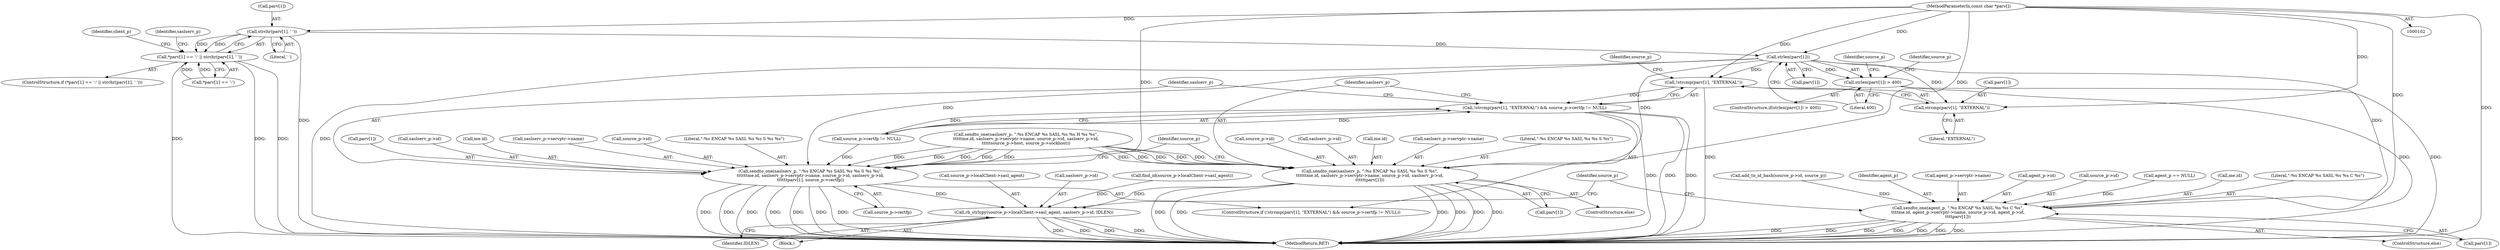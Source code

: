 digraph "0_charybdis_818a3fda944b26d4814132cee14cfda4ea4aa824@pointer" {
"1000106" [label="(MethodParameterIn,const char *parv[])"];
"1000146" [label="(Call,strchr(parv[1], ' '))"];
"1000139" [label="(Call,*parv[1] == ':' || strchr(parv[1], ' '))"];
"1000216" [label="(Call,strlen(parv[1]))"];
"1000215" [label="(Call,strlen(parv[1]) > 400)"];
"1000302" [label="(Call,!strcmp(parv[1], \"EXTERNAL\"))"];
"1000301" [label="(Call,!strcmp(parv[1], \"EXTERNAL\") && source_p->certfp != NULL)"];
"1000303" [label="(Call,strcmp(parv[1], \"EXTERNAL\"))"];
"1000313" [label="(Call,sendto_one(saslserv_p, \":%s ENCAP %s SASL %s %s S %s %s\",\n\t\t\t\t\t\tme.id, saslserv_p->servptr->name, source_p->id, saslserv_p->id,\n\t\t\t\t\t\tparv[1], source_p->certfp))"];
"1000357" [label="(Call,rb_strlcpy(source_p->localClient->sasl_agent, saslserv_p->id, IDLEN))"];
"1000337" [label="(Call,sendto_one(saslserv_p, \":%s ENCAP %s SASL %s %s S %s\",\n\t\t\t\t\t\tme.id, saslserv_p->servptr->name, source_p->id, saslserv_p->id,\n\t\t\t\t\t\tparv[1]))"];
"1000368" [label="(Call,sendto_one(agent_p, \":%s ENCAP %s SASL %s %s C %s\",\n\t\t\t\tme.id, agent_p->servptr->name, source_p->id, agent_p->id,\n\t\t\t\tparv[1]))"];
"1000147" [label="(Call,parv[1])"];
"1000391" [label="(Identifier,source_p)"];
"1000339" [label="(Literal,\":%s ENCAP %s SASL %s %s S %s\")"];
"1000368" [label="(Call,sendto_one(agent_p, \":%s ENCAP %s SASL %s %s C %s\",\n\t\t\t\tme.id, agent_p->servptr->name, source_p->id, agent_p->id,\n\t\t\t\tparv[1]))"];
"1000327" [label="(Call,saslserv_p->id)"];
"1000348" [label="(Call,source_p->id)"];
"1000351" [label="(Call,saslserv_p->id)"];
"1000313" [label="(Call,sendto_one(saslserv_p, \":%s ENCAP %s SASL %s %s S %s %s\",\n\t\t\t\t\t\tme.id, saslserv_p->servptr->name, source_p->id, saslserv_p->id,\n\t\t\t\t\t\tparv[1], source_p->certfp))"];
"1000396" [label="(MethodReturn,RET)"];
"1000216" [label="(Call,strlen(parv[1]))"];
"1000223" [label="(Identifier,source_p)"];
"1000300" [label="(ControlStructure,if (!strcmp(parv[1], \"EXTERNAL\") && source_p->certfp != NULL))"];
"1000358" [label="(Call,source_p->localClient->sasl_agent)"];
"1000252" [label="(Call,add_to_id_hash(source_p->id, source_p))"];
"1000369" [label="(Identifier,agent_p)"];
"1000316" [label="(Call,me.id)"];
"1000354" [label="(Call,parv[1])"];
"1000319" [label="(Call,saslserv_p->servptr->name)"];
"1000314" [label="(Identifier,saslserv_p)"];
"1000374" [label="(Call,agent_p->servptr->name)"];
"1000324" [label="(Call,source_p->id)"];
"1000138" [label="(ControlStructure,if (*parv[1] == ':' || strchr(parv[1], ' ')))"];
"1000382" [label="(Call,agent_p->id)"];
"1000277" [label="(Call,sendto_one(saslserv_p, \":%s ENCAP %s SASL %s %s H %s %s\",\n\t\t\t\t\tme.id, saslserv_p->servptr->name, source_p->id, saslserv_p->id,\n\t\t\t\t\tsource_p->host, source_p->sockhost))"];
"1000379" [label="(Call,source_p->id)"];
"1000244" [label="(Identifier,source_p)"];
"1000367" [label="(ControlStructure,else)"];
"1000215" [label="(Call,strlen(parv[1]) > 400)"];
"1000340" [label="(Call,me.id)"];
"1000301" [label="(Call,!strcmp(parv[1], \"EXTERNAL\") && source_p->certfp != NULL)"];
"1000360" [label="(Identifier,source_p)"];
"1000153" [label="(Identifier,client_p)"];
"1000160" [label="(Identifier,saslserv_p)"];
"1000315" [label="(Literal,\":%s ENCAP %s SASL %s %s S %s %s\")"];
"1000338" [label="(Identifier,saslserv_p)"];
"1000106" [label="(MethodParameterIn,const char *parv[])"];
"1000150" [label="(Literal,' ')"];
"1000366" [label="(Identifier,IDLEN)"];
"1000363" [label="(Call,saslserv_p->id)"];
"1000139" [label="(Call,*parv[1] == ':' || strchr(parv[1], ' '))"];
"1000146" [label="(Call,strchr(parv[1], ' '))"];
"1000337" [label="(Call,sendto_one(saslserv_p, \":%s ENCAP %s SASL %s %s S %s\",\n\t\t\t\t\t\tme.id, saslserv_p->servptr->name, source_p->id, saslserv_p->id,\n\t\t\t\t\t\tparv[1]))"];
"1000357" [label="(Call,rb_strlcpy(source_p->localClient->sasl_agent, saslserv_p->id, IDLEN))"];
"1000336" [label="(ControlStructure,else)"];
"1000273" [label="(Call,agent_p == NULL)"];
"1000308" [label="(Call,source_p->certfp != NULL)"];
"1000310" [label="(Identifier,source_p)"];
"1000307" [label="(Literal,\"EXTERNAL\")"];
"1000220" [label="(Literal,400)"];
"1000217" [label="(Call,parv[1])"];
"1000304" [label="(Call,parv[1])"];
"1000333" [label="(Call,source_p->certfp)"];
"1000303" [label="(Call,strcmp(parv[1], \"EXTERNAL\"))"];
"1000140" [label="(Call,*parv[1] == ':')"];
"1000371" [label="(Call,me.id)"];
"1000276" [label="(Block,)"];
"1000266" [label="(Call,find_id(source_p->localClient->sasl_agent))"];
"1000214" [label="(ControlStructure,if(strlen(parv[1]) > 400))"];
"1000302" [label="(Call,!strcmp(parv[1], \"EXTERNAL\"))"];
"1000330" [label="(Call,parv[1])"];
"1000370" [label="(Literal,\":%s ENCAP %s SASL %s %s C %s\")"];
"1000385" [label="(Call,parv[1])"];
"1000343" [label="(Call,saslserv_p->servptr->name)"];
"1000106" -> "1000102"  [label="AST: "];
"1000106" -> "1000396"  [label="DDG: "];
"1000106" -> "1000146"  [label="DDG: "];
"1000106" -> "1000216"  [label="DDG: "];
"1000106" -> "1000302"  [label="DDG: "];
"1000106" -> "1000303"  [label="DDG: "];
"1000106" -> "1000313"  [label="DDG: "];
"1000106" -> "1000337"  [label="DDG: "];
"1000106" -> "1000368"  [label="DDG: "];
"1000146" -> "1000139"  [label="AST: "];
"1000146" -> "1000150"  [label="CFG: "];
"1000147" -> "1000146"  [label="AST: "];
"1000150" -> "1000146"  [label="AST: "];
"1000139" -> "1000146"  [label="CFG: "];
"1000146" -> "1000396"  [label="DDG: "];
"1000146" -> "1000139"  [label="DDG: "];
"1000146" -> "1000139"  [label="DDG: "];
"1000146" -> "1000216"  [label="DDG: "];
"1000139" -> "1000138"  [label="AST: "];
"1000139" -> "1000140"  [label="CFG: "];
"1000140" -> "1000139"  [label="AST: "];
"1000153" -> "1000139"  [label="CFG: "];
"1000160" -> "1000139"  [label="CFG: "];
"1000139" -> "1000396"  [label="DDG: "];
"1000139" -> "1000396"  [label="DDG: "];
"1000139" -> "1000396"  [label="DDG: "];
"1000140" -> "1000139"  [label="DDG: "];
"1000140" -> "1000139"  [label="DDG: "];
"1000216" -> "1000215"  [label="AST: "];
"1000216" -> "1000217"  [label="CFG: "];
"1000217" -> "1000216"  [label="AST: "];
"1000220" -> "1000216"  [label="CFG: "];
"1000216" -> "1000396"  [label="DDG: "];
"1000216" -> "1000215"  [label="DDG: "];
"1000216" -> "1000302"  [label="DDG: "];
"1000216" -> "1000303"  [label="DDG: "];
"1000216" -> "1000313"  [label="DDG: "];
"1000216" -> "1000337"  [label="DDG: "];
"1000216" -> "1000368"  [label="DDG: "];
"1000215" -> "1000214"  [label="AST: "];
"1000215" -> "1000220"  [label="CFG: "];
"1000220" -> "1000215"  [label="AST: "];
"1000223" -> "1000215"  [label="CFG: "];
"1000244" -> "1000215"  [label="CFG: "];
"1000215" -> "1000396"  [label="DDG: "];
"1000215" -> "1000396"  [label="DDG: "];
"1000302" -> "1000301"  [label="AST: "];
"1000302" -> "1000303"  [label="CFG: "];
"1000303" -> "1000302"  [label="AST: "];
"1000310" -> "1000302"  [label="CFG: "];
"1000301" -> "1000302"  [label="CFG: "];
"1000302" -> "1000396"  [label="DDG: "];
"1000302" -> "1000301"  [label="DDG: "];
"1000301" -> "1000300"  [label="AST: "];
"1000301" -> "1000308"  [label="CFG: "];
"1000308" -> "1000301"  [label="AST: "];
"1000314" -> "1000301"  [label="CFG: "];
"1000338" -> "1000301"  [label="CFG: "];
"1000301" -> "1000396"  [label="DDG: "];
"1000301" -> "1000396"  [label="DDG: "];
"1000301" -> "1000396"  [label="DDG: "];
"1000308" -> "1000301"  [label="DDG: "];
"1000308" -> "1000301"  [label="DDG: "];
"1000303" -> "1000307"  [label="CFG: "];
"1000304" -> "1000303"  [label="AST: "];
"1000307" -> "1000303"  [label="AST: "];
"1000313" -> "1000300"  [label="AST: "];
"1000313" -> "1000333"  [label="CFG: "];
"1000314" -> "1000313"  [label="AST: "];
"1000315" -> "1000313"  [label="AST: "];
"1000316" -> "1000313"  [label="AST: "];
"1000319" -> "1000313"  [label="AST: "];
"1000324" -> "1000313"  [label="AST: "];
"1000327" -> "1000313"  [label="AST: "];
"1000330" -> "1000313"  [label="AST: "];
"1000333" -> "1000313"  [label="AST: "];
"1000360" -> "1000313"  [label="CFG: "];
"1000313" -> "1000396"  [label="DDG: "];
"1000313" -> "1000396"  [label="DDG: "];
"1000313" -> "1000396"  [label="DDG: "];
"1000313" -> "1000396"  [label="DDG: "];
"1000313" -> "1000396"  [label="DDG: "];
"1000313" -> "1000396"  [label="DDG: "];
"1000313" -> "1000396"  [label="DDG: "];
"1000277" -> "1000313"  [label="DDG: "];
"1000277" -> "1000313"  [label="DDG: "];
"1000277" -> "1000313"  [label="DDG: "];
"1000277" -> "1000313"  [label="DDG: "];
"1000277" -> "1000313"  [label="DDG: "];
"1000308" -> "1000313"  [label="DDG: "];
"1000313" -> "1000357"  [label="DDG: "];
"1000357" -> "1000276"  [label="AST: "];
"1000357" -> "1000366"  [label="CFG: "];
"1000358" -> "1000357"  [label="AST: "];
"1000363" -> "1000357"  [label="AST: "];
"1000366" -> "1000357"  [label="AST: "];
"1000391" -> "1000357"  [label="CFG: "];
"1000357" -> "1000396"  [label="DDG: "];
"1000357" -> "1000396"  [label="DDG: "];
"1000357" -> "1000396"  [label="DDG: "];
"1000357" -> "1000396"  [label="DDG: "];
"1000266" -> "1000357"  [label="DDG: "];
"1000337" -> "1000357"  [label="DDG: "];
"1000337" -> "1000336"  [label="AST: "];
"1000337" -> "1000354"  [label="CFG: "];
"1000338" -> "1000337"  [label="AST: "];
"1000339" -> "1000337"  [label="AST: "];
"1000340" -> "1000337"  [label="AST: "];
"1000343" -> "1000337"  [label="AST: "];
"1000348" -> "1000337"  [label="AST: "];
"1000351" -> "1000337"  [label="AST: "];
"1000354" -> "1000337"  [label="AST: "];
"1000360" -> "1000337"  [label="CFG: "];
"1000337" -> "1000396"  [label="DDG: "];
"1000337" -> "1000396"  [label="DDG: "];
"1000337" -> "1000396"  [label="DDG: "];
"1000337" -> "1000396"  [label="DDG: "];
"1000337" -> "1000396"  [label="DDG: "];
"1000337" -> "1000396"  [label="DDG: "];
"1000277" -> "1000337"  [label="DDG: "];
"1000277" -> "1000337"  [label="DDG: "];
"1000277" -> "1000337"  [label="DDG: "];
"1000277" -> "1000337"  [label="DDG: "];
"1000277" -> "1000337"  [label="DDG: "];
"1000368" -> "1000367"  [label="AST: "];
"1000368" -> "1000385"  [label="CFG: "];
"1000369" -> "1000368"  [label="AST: "];
"1000370" -> "1000368"  [label="AST: "];
"1000371" -> "1000368"  [label="AST: "];
"1000374" -> "1000368"  [label="AST: "];
"1000379" -> "1000368"  [label="AST: "];
"1000382" -> "1000368"  [label="AST: "];
"1000385" -> "1000368"  [label="AST: "];
"1000391" -> "1000368"  [label="CFG: "];
"1000368" -> "1000396"  [label="DDG: "];
"1000368" -> "1000396"  [label="DDG: "];
"1000368" -> "1000396"  [label="DDG: "];
"1000368" -> "1000396"  [label="DDG: "];
"1000368" -> "1000396"  [label="DDG: "];
"1000368" -> "1000396"  [label="DDG: "];
"1000368" -> "1000396"  [label="DDG: "];
"1000273" -> "1000368"  [label="DDG: "];
"1000252" -> "1000368"  [label="DDG: "];
}

